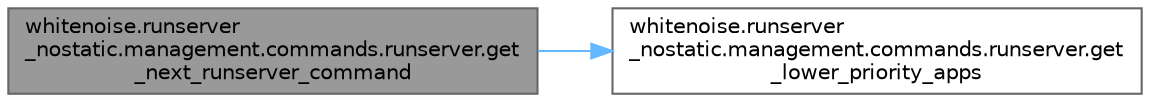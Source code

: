 digraph "whitenoise.runserver_nostatic.management.commands.runserver.get_next_runserver_command"
{
 // LATEX_PDF_SIZE
  bgcolor="transparent";
  edge [fontname=Helvetica,fontsize=10,labelfontname=Helvetica,labelfontsize=10];
  node [fontname=Helvetica,fontsize=10,shape=box,height=0.2,width=0.4];
  rankdir="LR";
  Node1 [id="Node000001",label="whitenoise.runserver\l_nostatic.management.commands.runserver.get\l_next_runserver_command",height=0.2,width=0.4,color="gray40", fillcolor="grey60", style="filled", fontcolor="black",tooltip=" "];
  Node1 -> Node2 [id="edge1_Node000001_Node000002",color="steelblue1",style="solid",tooltip=" "];
  Node2 [id="Node000002",label="whitenoise.runserver\l_nostatic.management.commands.runserver.get\l_lower_priority_apps",height=0.2,width=0.4,color="grey40", fillcolor="white", style="filled",URL="$namespacewhitenoise_1_1runserver__nostatic_1_1management_1_1commands_1_1runserver.html#ab72ef312419273764e4d3276395b243d",tooltip=" "];
}
